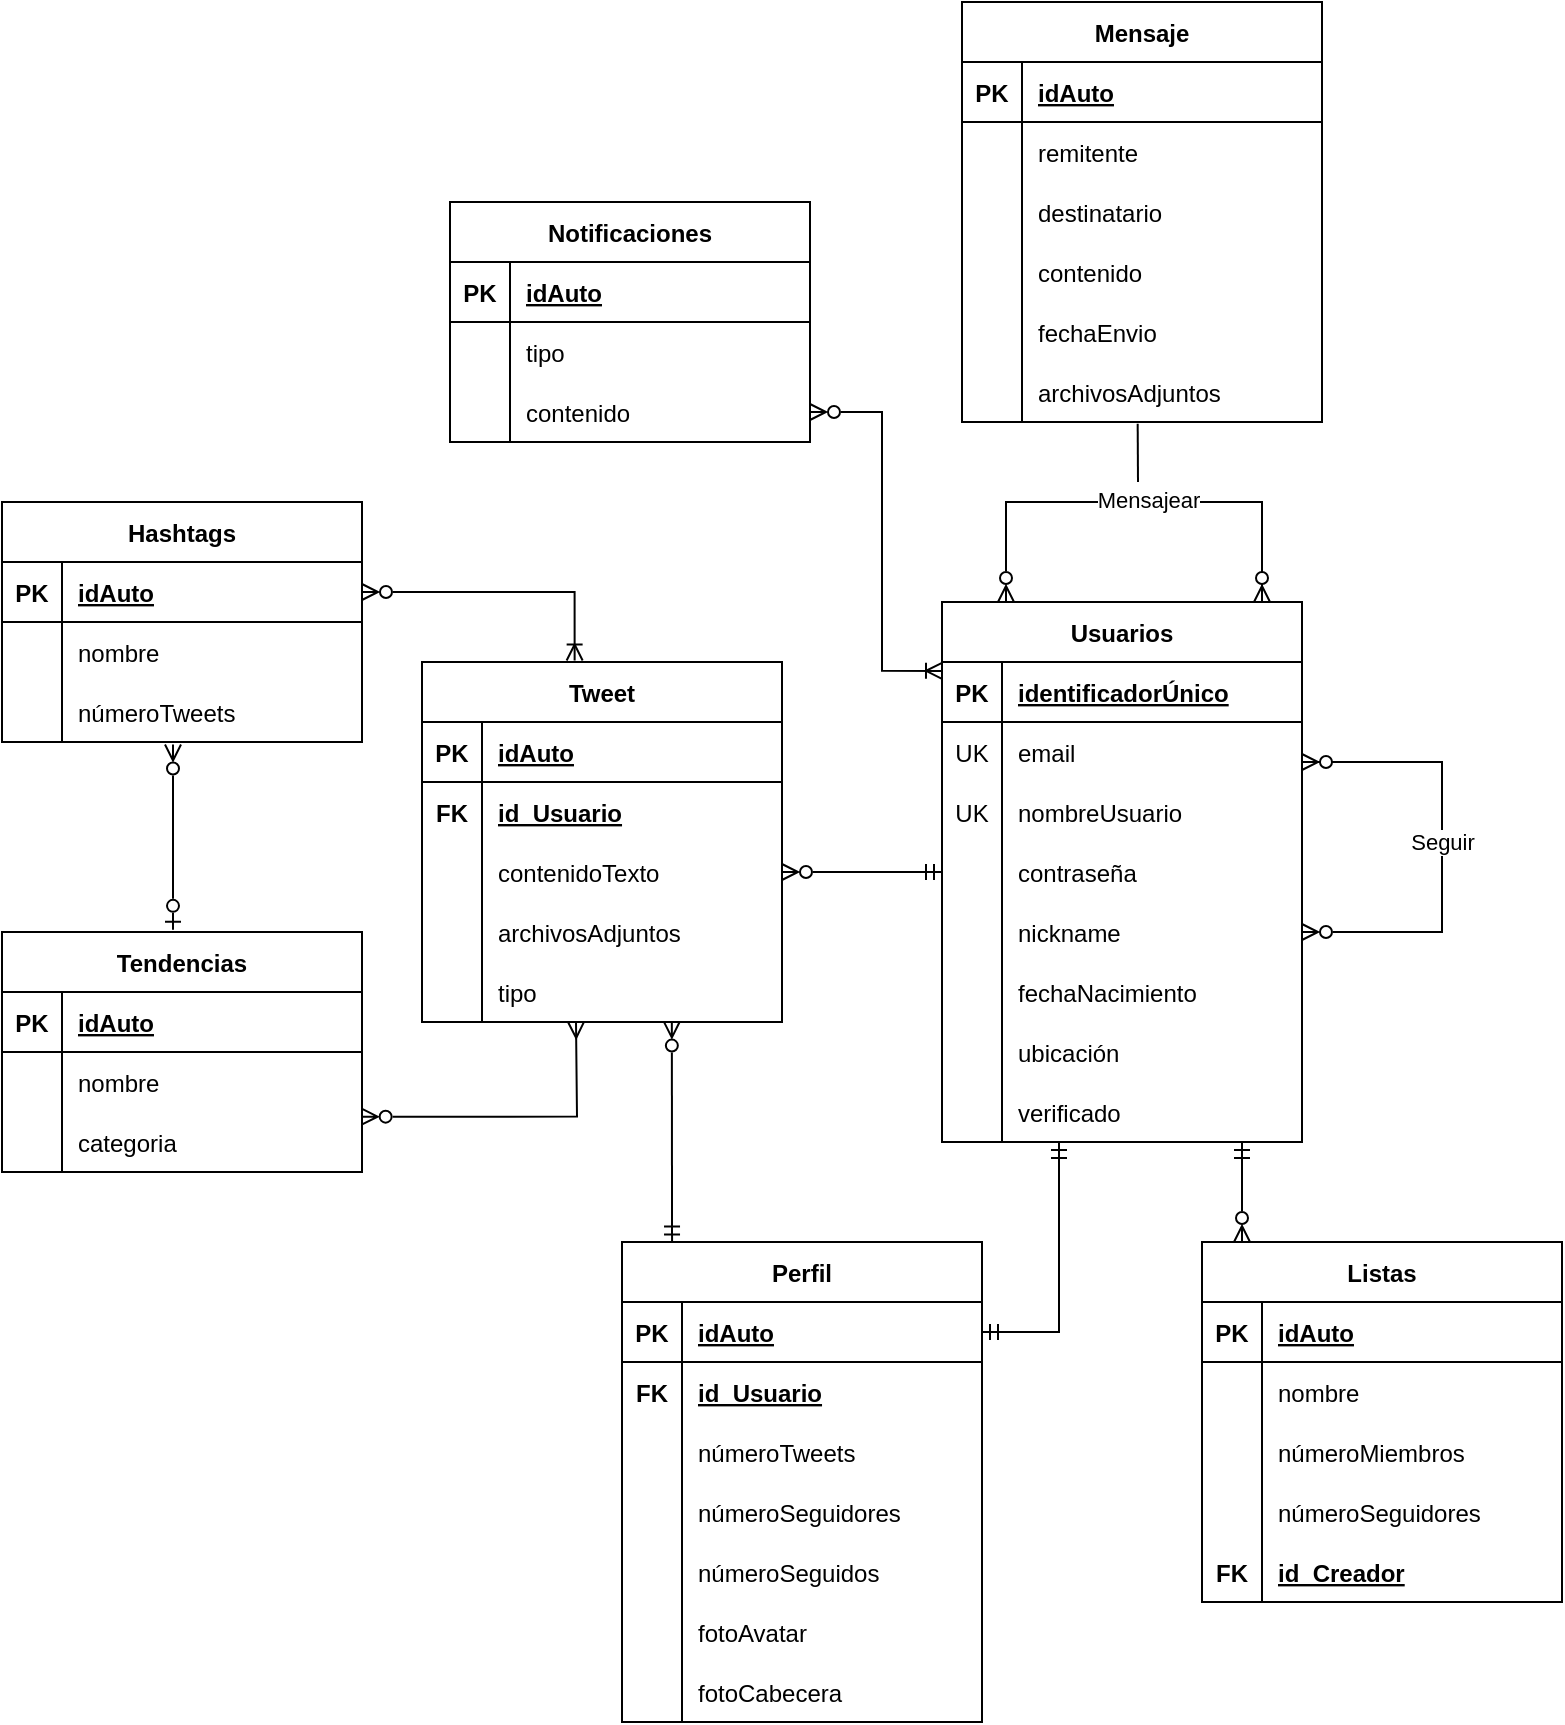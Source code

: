 <mxfile version="20.1.3" type="device"><diagram id="9iLLuc4fbtws_J59mCuT" name="Página-1"><mxGraphModel dx="1313" dy="743" grid="1" gridSize="10" guides="1" tooltips="1" connect="1" arrows="1" fold="1" page="1" pageScale="1" pageWidth="827" pageHeight="1169" math="0" shadow="0"><root><mxCell id="0"/><mxCell id="1" parent="0"/><mxCell id="O-5lZKxQox-tcV3m8Fb2-1" value="Usuarios" style="shape=table;startSize=30;container=1;collapsible=1;childLayout=tableLayout;fixedRows=1;rowLines=0;fontStyle=1;align=center;resizeLast=1;" vertex="1" parent="1"><mxGeometry x="480" y="360" width="180" height="270" as="geometry"/></mxCell><mxCell id="O-5lZKxQox-tcV3m8Fb2-2" value="" style="shape=tableRow;horizontal=0;startSize=0;swimlaneHead=0;swimlaneBody=0;fillColor=none;collapsible=0;dropTarget=0;points=[[0,0.5],[1,0.5]];portConstraint=eastwest;top=0;left=0;right=0;bottom=1;" vertex="1" parent="O-5lZKxQox-tcV3m8Fb2-1"><mxGeometry y="30" width="180" height="30" as="geometry"/></mxCell><mxCell id="O-5lZKxQox-tcV3m8Fb2-3" value="PK" style="shape=partialRectangle;connectable=0;fillColor=none;top=0;left=0;bottom=0;right=0;fontStyle=1;overflow=hidden;" vertex="1" parent="O-5lZKxQox-tcV3m8Fb2-2"><mxGeometry width="30" height="30" as="geometry"><mxRectangle width="30" height="30" as="alternateBounds"/></mxGeometry></mxCell><mxCell id="O-5lZKxQox-tcV3m8Fb2-4" value="identificadorÚnico" style="shape=partialRectangle;connectable=0;fillColor=none;top=0;left=0;bottom=0;right=0;align=left;spacingLeft=6;fontStyle=5;overflow=hidden;" vertex="1" parent="O-5lZKxQox-tcV3m8Fb2-2"><mxGeometry x="30" width="150" height="30" as="geometry"><mxRectangle width="150" height="30" as="alternateBounds"/></mxGeometry></mxCell><mxCell id="O-5lZKxQox-tcV3m8Fb2-5" value="" style="shape=tableRow;horizontal=0;startSize=0;swimlaneHead=0;swimlaneBody=0;fillColor=none;collapsible=0;dropTarget=0;points=[[0,0.5],[1,0.5]];portConstraint=eastwest;top=0;left=0;right=0;bottom=0;" vertex="1" parent="O-5lZKxQox-tcV3m8Fb2-1"><mxGeometry y="60" width="180" height="30" as="geometry"/></mxCell><mxCell id="O-5lZKxQox-tcV3m8Fb2-6" value="UK" style="shape=partialRectangle;connectable=0;fillColor=none;top=0;left=0;bottom=0;right=0;editable=1;overflow=hidden;" vertex="1" parent="O-5lZKxQox-tcV3m8Fb2-5"><mxGeometry width="30" height="30" as="geometry"><mxRectangle width="30" height="30" as="alternateBounds"/></mxGeometry></mxCell><mxCell id="O-5lZKxQox-tcV3m8Fb2-7" value="email" style="shape=partialRectangle;connectable=0;fillColor=none;top=0;left=0;bottom=0;right=0;align=left;spacingLeft=6;overflow=hidden;" vertex="1" parent="O-5lZKxQox-tcV3m8Fb2-5"><mxGeometry x="30" width="150" height="30" as="geometry"><mxRectangle width="150" height="30" as="alternateBounds"/></mxGeometry></mxCell><mxCell id="O-5lZKxQox-tcV3m8Fb2-8" value="" style="shape=tableRow;horizontal=0;startSize=0;swimlaneHead=0;swimlaneBody=0;fillColor=none;collapsible=0;dropTarget=0;points=[[0,0.5],[1,0.5]];portConstraint=eastwest;top=0;left=0;right=0;bottom=0;" vertex="1" parent="O-5lZKxQox-tcV3m8Fb2-1"><mxGeometry y="90" width="180" height="30" as="geometry"/></mxCell><mxCell id="O-5lZKxQox-tcV3m8Fb2-9" value="UK" style="shape=partialRectangle;connectable=0;fillColor=none;top=0;left=0;bottom=0;right=0;editable=1;overflow=hidden;" vertex="1" parent="O-5lZKxQox-tcV3m8Fb2-8"><mxGeometry width="30" height="30" as="geometry"><mxRectangle width="30" height="30" as="alternateBounds"/></mxGeometry></mxCell><mxCell id="O-5lZKxQox-tcV3m8Fb2-10" value="nombreUsuario" style="shape=partialRectangle;connectable=0;fillColor=none;top=0;left=0;bottom=0;right=0;align=left;spacingLeft=6;overflow=hidden;" vertex="1" parent="O-5lZKxQox-tcV3m8Fb2-8"><mxGeometry x="30" width="150" height="30" as="geometry"><mxRectangle width="150" height="30" as="alternateBounds"/></mxGeometry></mxCell><mxCell id="O-5lZKxQox-tcV3m8Fb2-11" value="" style="shape=tableRow;horizontal=0;startSize=0;swimlaneHead=0;swimlaneBody=0;fillColor=none;collapsible=0;dropTarget=0;points=[[0,0.5],[1,0.5]];portConstraint=eastwest;top=0;left=0;right=0;bottom=0;" vertex="1" parent="O-5lZKxQox-tcV3m8Fb2-1"><mxGeometry y="120" width="180" height="30" as="geometry"/></mxCell><mxCell id="O-5lZKxQox-tcV3m8Fb2-12" value="" style="shape=partialRectangle;connectable=0;fillColor=none;top=0;left=0;bottom=0;right=0;editable=1;overflow=hidden;" vertex="1" parent="O-5lZKxQox-tcV3m8Fb2-11"><mxGeometry width="30" height="30" as="geometry"><mxRectangle width="30" height="30" as="alternateBounds"/></mxGeometry></mxCell><mxCell id="O-5lZKxQox-tcV3m8Fb2-13" value="contraseña" style="shape=partialRectangle;connectable=0;fillColor=none;top=0;left=0;bottom=0;right=0;align=left;spacingLeft=6;overflow=hidden;" vertex="1" parent="O-5lZKxQox-tcV3m8Fb2-11"><mxGeometry x="30" width="150" height="30" as="geometry"><mxRectangle width="150" height="30" as="alternateBounds"/></mxGeometry></mxCell><mxCell id="O-5lZKxQox-tcV3m8Fb2-14" value="" style="shape=tableRow;horizontal=0;startSize=0;swimlaneHead=0;swimlaneBody=0;fillColor=none;collapsible=0;dropTarget=0;points=[[0,0.5],[1,0.5]];portConstraint=eastwest;top=0;left=0;right=0;bottom=0;" vertex="1" parent="O-5lZKxQox-tcV3m8Fb2-1"><mxGeometry y="150" width="180" height="30" as="geometry"/></mxCell><mxCell id="O-5lZKxQox-tcV3m8Fb2-15" value="" style="shape=partialRectangle;connectable=0;fillColor=none;top=0;left=0;bottom=0;right=0;editable=1;overflow=hidden;" vertex="1" parent="O-5lZKxQox-tcV3m8Fb2-14"><mxGeometry width="30" height="30" as="geometry"><mxRectangle width="30" height="30" as="alternateBounds"/></mxGeometry></mxCell><mxCell id="O-5lZKxQox-tcV3m8Fb2-16" value="nickname" style="shape=partialRectangle;connectable=0;fillColor=none;top=0;left=0;bottom=0;right=0;align=left;spacingLeft=6;overflow=hidden;" vertex="1" parent="O-5lZKxQox-tcV3m8Fb2-14"><mxGeometry x="30" width="150" height="30" as="geometry"><mxRectangle width="150" height="30" as="alternateBounds"/></mxGeometry></mxCell><mxCell id="O-5lZKxQox-tcV3m8Fb2-17" value="" style="shape=tableRow;horizontal=0;startSize=0;swimlaneHead=0;swimlaneBody=0;fillColor=none;collapsible=0;dropTarget=0;points=[[0,0.5],[1,0.5]];portConstraint=eastwest;top=0;left=0;right=0;bottom=0;" vertex="1" parent="O-5lZKxQox-tcV3m8Fb2-1"><mxGeometry y="180" width="180" height="30" as="geometry"/></mxCell><mxCell id="O-5lZKxQox-tcV3m8Fb2-18" value="" style="shape=partialRectangle;connectable=0;fillColor=none;top=0;left=0;bottom=0;right=0;editable=1;overflow=hidden;" vertex="1" parent="O-5lZKxQox-tcV3m8Fb2-17"><mxGeometry width="30" height="30" as="geometry"><mxRectangle width="30" height="30" as="alternateBounds"/></mxGeometry></mxCell><mxCell id="O-5lZKxQox-tcV3m8Fb2-19" value="fechaNacimiento" style="shape=partialRectangle;connectable=0;fillColor=none;top=0;left=0;bottom=0;right=0;align=left;spacingLeft=6;overflow=hidden;" vertex="1" parent="O-5lZKxQox-tcV3m8Fb2-17"><mxGeometry x="30" width="150" height="30" as="geometry"><mxRectangle width="150" height="30" as="alternateBounds"/></mxGeometry></mxCell><mxCell id="O-5lZKxQox-tcV3m8Fb2-20" value="" style="shape=tableRow;horizontal=0;startSize=0;swimlaneHead=0;swimlaneBody=0;fillColor=none;collapsible=0;dropTarget=0;points=[[0,0.5],[1,0.5]];portConstraint=eastwest;top=0;left=0;right=0;bottom=0;" vertex="1" parent="O-5lZKxQox-tcV3m8Fb2-1"><mxGeometry y="210" width="180" height="30" as="geometry"/></mxCell><mxCell id="O-5lZKxQox-tcV3m8Fb2-21" value="" style="shape=partialRectangle;connectable=0;fillColor=none;top=0;left=0;bottom=0;right=0;editable=1;overflow=hidden;" vertex="1" parent="O-5lZKxQox-tcV3m8Fb2-20"><mxGeometry width="30" height="30" as="geometry"><mxRectangle width="30" height="30" as="alternateBounds"/></mxGeometry></mxCell><mxCell id="O-5lZKxQox-tcV3m8Fb2-22" value="ubicación" style="shape=partialRectangle;connectable=0;fillColor=none;top=0;left=0;bottom=0;right=0;align=left;spacingLeft=6;overflow=hidden;" vertex="1" parent="O-5lZKxQox-tcV3m8Fb2-20"><mxGeometry x="30" width="150" height="30" as="geometry"><mxRectangle width="150" height="30" as="alternateBounds"/></mxGeometry></mxCell><mxCell id="O-5lZKxQox-tcV3m8Fb2-158" value="" style="shape=tableRow;horizontal=0;startSize=0;swimlaneHead=0;swimlaneBody=0;fillColor=none;collapsible=0;dropTarget=0;points=[[0,0.5],[1,0.5]];portConstraint=eastwest;top=0;left=0;right=0;bottom=0;" vertex="1" parent="O-5lZKxQox-tcV3m8Fb2-1"><mxGeometry y="240" width="180" height="30" as="geometry"/></mxCell><mxCell id="O-5lZKxQox-tcV3m8Fb2-159" value="" style="shape=partialRectangle;connectable=0;fillColor=none;top=0;left=0;bottom=0;right=0;editable=1;overflow=hidden;" vertex="1" parent="O-5lZKxQox-tcV3m8Fb2-158"><mxGeometry width="30" height="30" as="geometry"><mxRectangle width="30" height="30" as="alternateBounds"/></mxGeometry></mxCell><mxCell id="O-5lZKxQox-tcV3m8Fb2-160" value="verificado" style="shape=partialRectangle;connectable=0;fillColor=none;top=0;left=0;bottom=0;right=0;align=left;spacingLeft=6;overflow=hidden;" vertex="1" parent="O-5lZKxQox-tcV3m8Fb2-158"><mxGeometry x="30" width="150" height="30" as="geometry"><mxRectangle width="150" height="30" as="alternateBounds"/></mxGeometry></mxCell><mxCell id="O-5lZKxQox-tcV3m8Fb2-26" value="" style="fontSize=12;html=1;endArrow=ERzeroToMany;endFill=1;rounded=0;exitX=1;exitY=0.5;exitDx=0;exitDy=0;edgeStyle=orthogonalEdgeStyle;startArrow=ERzeroToMany;startFill=0;" edge="1" parent="O-5lZKxQox-tcV3m8Fb2-1" source="O-5lZKxQox-tcV3m8Fb2-14" target="O-5lZKxQox-tcV3m8Fb2-5"><mxGeometry width="100" height="100" relative="1" as="geometry"><mxPoint x="200" y="120" as="sourcePoint"/><mxPoint x="150" y="241" as="targetPoint"/><Array as="points"><mxPoint x="250" y="165"/><mxPoint x="250" y="80"/></Array></mxGeometry></mxCell><mxCell id="O-5lZKxQox-tcV3m8Fb2-30" value="Seguir" style="edgeLabel;html=1;align=center;verticalAlign=middle;resizable=0;points=[];" vertex="1" connectable="0" parent="O-5lZKxQox-tcV3m8Fb2-26"><mxGeometry x="-0.132" y="1" relative="1" as="geometry"><mxPoint x="1" y="-18" as="offset"/></mxGeometry></mxCell><mxCell id="O-5lZKxQox-tcV3m8Fb2-31" value="Tweet" style="shape=table;startSize=30;container=1;collapsible=1;childLayout=tableLayout;fixedRows=1;rowLines=0;fontStyle=1;align=center;resizeLast=1;" vertex="1" parent="1"><mxGeometry x="220" y="390" width="180" height="180" as="geometry"/></mxCell><mxCell id="O-5lZKxQox-tcV3m8Fb2-32" value="" style="shape=tableRow;horizontal=0;startSize=0;swimlaneHead=0;swimlaneBody=0;fillColor=none;collapsible=0;dropTarget=0;points=[[0,0.5],[1,0.5]];portConstraint=eastwest;top=0;left=0;right=0;bottom=1;" vertex="1" parent="O-5lZKxQox-tcV3m8Fb2-31"><mxGeometry y="30" width="180" height="30" as="geometry"/></mxCell><mxCell id="O-5lZKxQox-tcV3m8Fb2-33" value="PK" style="shape=partialRectangle;connectable=0;fillColor=none;top=0;left=0;bottom=0;right=0;fontStyle=1;overflow=hidden;" vertex="1" parent="O-5lZKxQox-tcV3m8Fb2-32"><mxGeometry width="30" height="30" as="geometry"><mxRectangle width="30" height="30" as="alternateBounds"/></mxGeometry></mxCell><mxCell id="O-5lZKxQox-tcV3m8Fb2-34" value="idAuto" style="shape=partialRectangle;connectable=0;fillColor=none;top=0;left=0;bottom=0;right=0;align=left;spacingLeft=6;fontStyle=5;overflow=hidden;" vertex="1" parent="O-5lZKxQox-tcV3m8Fb2-32"><mxGeometry x="30" width="150" height="30" as="geometry"><mxRectangle width="150" height="30" as="alternateBounds"/></mxGeometry></mxCell><mxCell id="O-5lZKxQox-tcV3m8Fb2-35" value="" style="shape=tableRow;horizontal=0;startSize=0;swimlaneHead=0;swimlaneBody=0;fillColor=none;collapsible=0;dropTarget=0;points=[[0,0.5],[1,0.5]];portConstraint=eastwest;top=0;left=0;right=0;bottom=0;" vertex="1" parent="O-5lZKxQox-tcV3m8Fb2-31"><mxGeometry y="60" width="180" height="30" as="geometry"/></mxCell><mxCell id="O-5lZKxQox-tcV3m8Fb2-36" value="FK" style="shape=partialRectangle;connectable=0;fillColor=none;top=0;left=0;bottom=0;right=0;editable=1;overflow=hidden;fontStyle=1" vertex="1" parent="O-5lZKxQox-tcV3m8Fb2-35"><mxGeometry width="30" height="30" as="geometry"><mxRectangle width="30" height="30" as="alternateBounds"/></mxGeometry></mxCell><mxCell id="O-5lZKxQox-tcV3m8Fb2-37" value="id_Usuario" style="shape=partialRectangle;connectable=0;fillColor=none;top=0;left=0;bottom=0;right=0;align=left;spacingLeft=6;overflow=hidden;fontStyle=5" vertex="1" parent="O-5lZKxQox-tcV3m8Fb2-35"><mxGeometry x="30" width="150" height="30" as="geometry"><mxRectangle width="150" height="30" as="alternateBounds"/></mxGeometry></mxCell><mxCell id="O-5lZKxQox-tcV3m8Fb2-38" value="" style="shape=tableRow;horizontal=0;startSize=0;swimlaneHead=0;swimlaneBody=0;fillColor=none;collapsible=0;dropTarget=0;points=[[0,0.5],[1,0.5]];portConstraint=eastwest;top=0;left=0;right=0;bottom=0;" vertex="1" parent="O-5lZKxQox-tcV3m8Fb2-31"><mxGeometry y="90" width="180" height="30" as="geometry"/></mxCell><mxCell id="O-5lZKxQox-tcV3m8Fb2-39" value="" style="shape=partialRectangle;connectable=0;fillColor=none;top=0;left=0;bottom=0;right=0;editable=1;overflow=hidden;" vertex="1" parent="O-5lZKxQox-tcV3m8Fb2-38"><mxGeometry width="30" height="30" as="geometry"><mxRectangle width="30" height="30" as="alternateBounds"/></mxGeometry></mxCell><mxCell id="O-5lZKxQox-tcV3m8Fb2-40" value="contenidoTexto" style="shape=partialRectangle;connectable=0;fillColor=none;top=0;left=0;bottom=0;right=0;align=left;spacingLeft=6;overflow=hidden;" vertex="1" parent="O-5lZKxQox-tcV3m8Fb2-38"><mxGeometry x="30" width="150" height="30" as="geometry"><mxRectangle width="150" height="30" as="alternateBounds"/></mxGeometry></mxCell><mxCell id="O-5lZKxQox-tcV3m8Fb2-41" value="" style="shape=tableRow;horizontal=0;startSize=0;swimlaneHead=0;swimlaneBody=0;fillColor=none;collapsible=0;dropTarget=0;points=[[0,0.5],[1,0.5]];portConstraint=eastwest;top=0;left=0;right=0;bottom=0;" vertex="1" parent="O-5lZKxQox-tcV3m8Fb2-31"><mxGeometry y="120" width="180" height="30" as="geometry"/></mxCell><mxCell id="O-5lZKxQox-tcV3m8Fb2-42" value="" style="shape=partialRectangle;connectable=0;fillColor=none;top=0;left=0;bottom=0;right=0;editable=1;overflow=hidden;" vertex="1" parent="O-5lZKxQox-tcV3m8Fb2-41"><mxGeometry width="30" height="30" as="geometry"><mxRectangle width="30" height="30" as="alternateBounds"/></mxGeometry></mxCell><mxCell id="O-5lZKxQox-tcV3m8Fb2-43" value="archivosAdjuntos" style="shape=partialRectangle;connectable=0;fillColor=none;top=0;left=0;bottom=0;right=0;align=left;spacingLeft=6;overflow=hidden;" vertex="1" parent="O-5lZKxQox-tcV3m8Fb2-41"><mxGeometry x="30" width="150" height="30" as="geometry"><mxRectangle width="150" height="30" as="alternateBounds"/></mxGeometry></mxCell><mxCell id="O-5lZKxQox-tcV3m8Fb2-100" value="" style="shape=tableRow;horizontal=0;startSize=0;swimlaneHead=0;swimlaneBody=0;fillColor=none;collapsible=0;dropTarget=0;points=[[0,0.5],[1,0.5]];portConstraint=eastwest;top=0;left=0;right=0;bottom=0;" vertex="1" parent="O-5lZKxQox-tcV3m8Fb2-31"><mxGeometry y="150" width="180" height="30" as="geometry"/></mxCell><mxCell id="O-5lZKxQox-tcV3m8Fb2-101" value="" style="shape=partialRectangle;connectable=0;fillColor=none;top=0;left=0;bottom=0;right=0;editable=1;overflow=hidden;" vertex="1" parent="O-5lZKxQox-tcV3m8Fb2-100"><mxGeometry width="30" height="30" as="geometry"><mxRectangle width="30" height="30" as="alternateBounds"/></mxGeometry></mxCell><mxCell id="O-5lZKxQox-tcV3m8Fb2-102" value="tipo" style="shape=partialRectangle;connectable=0;fillColor=none;top=0;left=0;bottom=0;right=0;align=left;spacingLeft=6;overflow=hidden;" vertex="1" parent="O-5lZKxQox-tcV3m8Fb2-100"><mxGeometry x="30" width="150" height="30" as="geometry"><mxRectangle width="150" height="30" as="alternateBounds"/></mxGeometry></mxCell><mxCell id="O-5lZKxQox-tcV3m8Fb2-44" value="" style="fontSize=12;html=1;endArrow=ERzeroToMany;startArrow=ERmandOne;rounded=0;entryX=1;entryY=0.5;entryDx=0;entryDy=0;endFill=0;" edge="1" parent="1" target="O-5lZKxQox-tcV3m8Fb2-38"><mxGeometry width="100" height="100" relative="1" as="geometry"><mxPoint x="480" y="495" as="sourcePoint"/><mxPoint x="690" y="470" as="targetPoint"/></mxGeometry></mxCell><mxCell id="O-5lZKxQox-tcV3m8Fb2-45" value="Hashtags" style="shape=table;startSize=30;container=1;collapsible=1;childLayout=tableLayout;fixedRows=1;rowLines=0;fontStyle=1;align=center;resizeLast=1;" vertex="1" parent="1"><mxGeometry x="10" y="310" width="180" height="120" as="geometry"/></mxCell><mxCell id="O-5lZKxQox-tcV3m8Fb2-46" value="" style="shape=tableRow;horizontal=0;startSize=0;swimlaneHead=0;swimlaneBody=0;fillColor=none;collapsible=0;dropTarget=0;points=[[0,0.5],[1,0.5]];portConstraint=eastwest;top=0;left=0;right=0;bottom=1;" vertex="1" parent="O-5lZKxQox-tcV3m8Fb2-45"><mxGeometry y="30" width="180" height="30" as="geometry"/></mxCell><mxCell id="O-5lZKxQox-tcV3m8Fb2-47" value="PK" style="shape=partialRectangle;connectable=0;fillColor=none;top=0;left=0;bottom=0;right=0;fontStyle=1;overflow=hidden;" vertex="1" parent="O-5lZKxQox-tcV3m8Fb2-46"><mxGeometry width="30" height="30" as="geometry"><mxRectangle width="30" height="30" as="alternateBounds"/></mxGeometry></mxCell><mxCell id="O-5lZKxQox-tcV3m8Fb2-48" value="idAuto" style="shape=partialRectangle;connectable=0;fillColor=none;top=0;left=0;bottom=0;right=0;align=left;spacingLeft=6;fontStyle=5;overflow=hidden;" vertex="1" parent="O-5lZKxQox-tcV3m8Fb2-46"><mxGeometry x="30" width="150" height="30" as="geometry"><mxRectangle width="150" height="30" as="alternateBounds"/></mxGeometry></mxCell><mxCell id="O-5lZKxQox-tcV3m8Fb2-49" value="" style="shape=tableRow;horizontal=0;startSize=0;swimlaneHead=0;swimlaneBody=0;fillColor=none;collapsible=0;dropTarget=0;points=[[0,0.5],[1,0.5]];portConstraint=eastwest;top=0;left=0;right=0;bottom=0;" vertex="1" parent="O-5lZKxQox-tcV3m8Fb2-45"><mxGeometry y="60" width="180" height="30" as="geometry"/></mxCell><mxCell id="O-5lZKxQox-tcV3m8Fb2-50" value="" style="shape=partialRectangle;connectable=0;fillColor=none;top=0;left=0;bottom=0;right=0;editable=1;overflow=hidden;" vertex="1" parent="O-5lZKxQox-tcV3m8Fb2-49"><mxGeometry width="30" height="30" as="geometry"><mxRectangle width="30" height="30" as="alternateBounds"/></mxGeometry></mxCell><mxCell id="O-5lZKxQox-tcV3m8Fb2-51" value="nombre" style="shape=partialRectangle;connectable=0;fillColor=none;top=0;left=0;bottom=0;right=0;align=left;spacingLeft=6;overflow=hidden;" vertex="1" parent="O-5lZKxQox-tcV3m8Fb2-49"><mxGeometry x="30" width="150" height="30" as="geometry"><mxRectangle width="150" height="30" as="alternateBounds"/></mxGeometry></mxCell><mxCell id="O-5lZKxQox-tcV3m8Fb2-55" value="" style="shape=tableRow;horizontal=0;startSize=0;swimlaneHead=0;swimlaneBody=0;fillColor=none;collapsible=0;dropTarget=0;points=[[0,0.5],[1,0.5]];portConstraint=eastwest;top=0;left=0;right=0;bottom=0;" vertex="1" parent="O-5lZKxQox-tcV3m8Fb2-45"><mxGeometry y="90" width="180" height="30" as="geometry"/></mxCell><mxCell id="O-5lZKxQox-tcV3m8Fb2-56" value="" style="shape=partialRectangle;connectable=0;fillColor=none;top=0;left=0;bottom=0;right=0;editable=1;overflow=hidden;" vertex="1" parent="O-5lZKxQox-tcV3m8Fb2-55"><mxGeometry width="30" height="30" as="geometry"><mxRectangle width="30" height="30" as="alternateBounds"/></mxGeometry></mxCell><mxCell id="O-5lZKxQox-tcV3m8Fb2-57" value="númeroTweets" style="shape=partialRectangle;connectable=0;fillColor=none;top=0;left=0;bottom=0;right=0;align=left;spacingLeft=6;overflow=hidden;" vertex="1" parent="O-5lZKxQox-tcV3m8Fb2-55"><mxGeometry x="30" width="150" height="30" as="geometry"><mxRectangle width="150" height="30" as="alternateBounds"/></mxGeometry></mxCell><mxCell id="O-5lZKxQox-tcV3m8Fb2-58" value="Tendencias" style="shape=table;startSize=30;container=1;collapsible=1;childLayout=tableLayout;fixedRows=1;rowLines=0;fontStyle=1;align=center;resizeLast=1;" vertex="1" parent="1"><mxGeometry x="10" y="525" width="180" height="120" as="geometry"/></mxCell><mxCell id="O-5lZKxQox-tcV3m8Fb2-59" value="" style="shape=tableRow;horizontal=0;startSize=0;swimlaneHead=0;swimlaneBody=0;fillColor=none;collapsible=0;dropTarget=0;points=[[0,0.5],[1,0.5]];portConstraint=eastwest;top=0;left=0;right=0;bottom=1;" vertex="1" parent="O-5lZKxQox-tcV3m8Fb2-58"><mxGeometry y="30" width="180" height="30" as="geometry"/></mxCell><mxCell id="O-5lZKxQox-tcV3m8Fb2-60" value="PK" style="shape=partialRectangle;connectable=0;fillColor=none;top=0;left=0;bottom=0;right=0;fontStyle=1;overflow=hidden;" vertex="1" parent="O-5lZKxQox-tcV3m8Fb2-59"><mxGeometry width="30" height="30" as="geometry"><mxRectangle width="30" height="30" as="alternateBounds"/></mxGeometry></mxCell><mxCell id="O-5lZKxQox-tcV3m8Fb2-61" value="idAuto" style="shape=partialRectangle;connectable=0;fillColor=none;top=0;left=0;bottom=0;right=0;align=left;spacingLeft=6;fontStyle=5;overflow=hidden;" vertex="1" parent="O-5lZKxQox-tcV3m8Fb2-59"><mxGeometry x="30" width="150" height="30" as="geometry"><mxRectangle width="150" height="30" as="alternateBounds"/></mxGeometry></mxCell><mxCell id="O-5lZKxQox-tcV3m8Fb2-62" value="" style="shape=tableRow;horizontal=0;startSize=0;swimlaneHead=0;swimlaneBody=0;fillColor=none;collapsible=0;dropTarget=0;points=[[0,0.5],[1,0.5]];portConstraint=eastwest;top=0;left=0;right=0;bottom=0;" vertex="1" parent="O-5lZKxQox-tcV3m8Fb2-58"><mxGeometry y="60" width="180" height="30" as="geometry"/></mxCell><mxCell id="O-5lZKxQox-tcV3m8Fb2-63" value="" style="shape=partialRectangle;connectable=0;fillColor=none;top=0;left=0;bottom=0;right=0;editable=1;overflow=hidden;" vertex="1" parent="O-5lZKxQox-tcV3m8Fb2-62"><mxGeometry width="30" height="30" as="geometry"><mxRectangle width="30" height="30" as="alternateBounds"/></mxGeometry></mxCell><mxCell id="O-5lZKxQox-tcV3m8Fb2-64" value="nombre" style="shape=partialRectangle;connectable=0;fillColor=none;top=0;left=0;bottom=0;right=0;align=left;spacingLeft=6;overflow=hidden;" vertex="1" parent="O-5lZKxQox-tcV3m8Fb2-62"><mxGeometry x="30" width="150" height="30" as="geometry"><mxRectangle width="150" height="30" as="alternateBounds"/></mxGeometry></mxCell><mxCell id="O-5lZKxQox-tcV3m8Fb2-65" value="" style="shape=tableRow;horizontal=0;startSize=0;swimlaneHead=0;swimlaneBody=0;fillColor=none;collapsible=0;dropTarget=0;points=[[0,0.5],[1,0.5]];portConstraint=eastwest;top=0;left=0;right=0;bottom=0;" vertex="1" parent="O-5lZKxQox-tcV3m8Fb2-58"><mxGeometry y="90" width="180" height="30" as="geometry"/></mxCell><mxCell id="O-5lZKxQox-tcV3m8Fb2-66" value="" style="shape=partialRectangle;connectable=0;fillColor=none;top=0;left=0;bottom=0;right=0;editable=1;overflow=hidden;" vertex="1" parent="O-5lZKxQox-tcV3m8Fb2-65"><mxGeometry width="30" height="30" as="geometry"><mxRectangle width="30" height="30" as="alternateBounds"/></mxGeometry></mxCell><mxCell id="O-5lZKxQox-tcV3m8Fb2-67" value="categoria" style="shape=partialRectangle;connectable=0;fillColor=none;top=0;left=0;bottom=0;right=0;align=left;spacingLeft=6;overflow=hidden;" vertex="1" parent="O-5lZKxQox-tcV3m8Fb2-65"><mxGeometry x="30" width="150" height="30" as="geometry"><mxRectangle width="150" height="30" as="alternateBounds"/></mxGeometry></mxCell><mxCell id="O-5lZKxQox-tcV3m8Fb2-71" value="" style="edgeStyle=orthogonalEdgeStyle;fontSize=12;html=1;endArrow=ERmany;startArrow=ERzeroToMany;rounded=0;exitX=0.999;exitY=0.078;exitDx=0;exitDy=0;exitPerimeter=0;endFill=0;startFill=0;" edge="1" parent="1" source="O-5lZKxQox-tcV3m8Fb2-65"><mxGeometry width="100" height="100" relative="1" as="geometry"><mxPoint x="230" y="490" as="sourcePoint"/><mxPoint x="297" y="570" as="targetPoint"/></mxGeometry></mxCell><mxCell id="O-5lZKxQox-tcV3m8Fb2-72" value="" style="edgeStyle=orthogonalEdgeStyle;fontSize=12;html=1;endArrow=ERzeroToMany;startArrow=ERoneToMany;rounded=0;exitX=0.424;exitY=-0.004;exitDx=0;exitDy=0;exitPerimeter=0;endFill=0;startFill=0;" edge="1" parent="1" source="O-5lZKxQox-tcV3m8Fb2-31" target="O-5lZKxQox-tcV3m8Fb2-46"><mxGeometry width="100" height="100" relative="1" as="geometry"><mxPoint x="199.82" y="627.34" as="sourcePoint"/><mxPoint x="357.22" y="569.82" as="targetPoint"/></mxGeometry></mxCell><mxCell id="O-5lZKxQox-tcV3m8Fb2-73" value="" style="fontSize=12;html=1;endArrow=ERzeroToMany;startArrow=ERzeroToOne;rounded=0;exitX=0.475;exitY=-0.009;exitDx=0;exitDy=0;entryX=0.475;entryY=1.041;entryDx=0;entryDy=0;entryPerimeter=0;exitPerimeter=0;endFill=0;startFill=0;" edge="1" parent="1" source="O-5lZKxQox-tcV3m8Fb2-58" target="O-5lZKxQox-tcV3m8Fb2-55"><mxGeometry width="100" height="100" relative="1" as="geometry"><mxPoint x="209.82" y="637.34" as="sourcePoint"/><mxPoint x="367.22" y="579.82" as="targetPoint"/></mxGeometry></mxCell><mxCell id="O-5lZKxQox-tcV3m8Fb2-75" value="" style="fontSize=12;html=1;endArrow=ERzeroToMany;endFill=1;rounded=0;edgeStyle=orthogonalEdgeStyle;startArrow=ERzeroToMany;startFill=0;" edge="1" parent="1"><mxGeometry width="100" height="100" relative="1" as="geometry"><mxPoint x="512" y="360" as="sourcePoint"/><mxPoint x="640" y="360" as="targetPoint"/><Array as="points"><mxPoint x="512" y="340"/><mxPoint x="512" y="310"/><mxPoint x="640" y="310"/></Array></mxGeometry></mxCell><mxCell id="O-5lZKxQox-tcV3m8Fb2-76" value="Mensajear" style="edgeLabel;html=1;align=center;verticalAlign=middle;resizable=0;points=[];" vertex="1" connectable="0" parent="O-5lZKxQox-tcV3m8Fb2-75"><mxGeometry x="-0.132" y="1" relative="1" as="geometry"><mxPoint x="22" as="offset"/></mxGeometry></mxCell><mxCell id="O-5lZKxQox-tcV3m8Fb2-77" value="Mensaje" style="shape=table;startSize=30;container=1;collapsible=1;childLayout=tableLayout;fixedRows=1;rowLines=0;fontStyle=1;align=center;resizeLast=1;" vertex="1" parent="1"><mxGeometry x="490" y="60" width="180" height="210" as="geometry"/></mxCell><mxCell id="O-5lZKxQox-tcV3m8Fb2-78" value="" style="shape=tableRow;horizontal=0;startSize=0;swimlaneHead=0;swimlaneBody=0;fillColor=none;collapsible=0;dropTarget=0;points=[[0,0.5],[1,0.5]];portConstraint=eastwest;top=0;left=0;right=0;bottom=1;" vertex="1" parent="O-5lZKxQox-tcV3m8Fb2-77"><mxGeometry y="30" width="180" height="30" as="geometry"/></mxCell><mxCell id="O-5lZKxQox-tcV3m8Fb2-79" value="PK" style="shape=partialRectangle;connectable=0;fillColor=none;top=0;left=0;bottom=0;right=0;fontStyle=1;overflow=hidden;" vertex="1" parent="O-5lZKxQox-tcV3m8Fb2-78"><mxGeometry width="30" height="30" as="geometry"><mxRectangle width="30" height="30" as="alternateBounds"/></mxGeometry></mxCell><mxCell id="O-5lZKxQox-tcV3m8Fb2-80" value="idAuto" style="shape=partialRectangle;connectable=0;fillColor=none;top=0;left=0;bottom=0;right=0;align=left;spacingLeft=6;fontStyle=5;overflow=hidden;" vertex="1" parent="O-5lZKxQox-tcV3m8Fb2-78"><mxGeometry x="30" width="150" height="30" as="geometry"><mxRectangle width="150" height="30" as="alternateBounds"/></mxGeometry></mxCell><mxCell id="O-5lZKxQox-tcV3m8Fb2-81" value="" style="shape=tableRow;horizontal=0;startSize=0;swimlaneHead=0;swimlaneBody=0;fillColor=none;collapsible=0;dropTarget=0;points=[[0,0.5],[1,0.5]];portConstraint=eastwest;top=0;left=0;right=0;bottom=0;" vertex="1" parent="O-5lZKxQox-tcV3m8Fb2-77"><mxGeometry y="60" width="180" height="30" as="geometry"/></mxCell><mxCell id="O-5lZKxQox-tcV3m8Fb2-82" value="" style="shape=partialRectangle;connectable=0;fillColor=none;top=0;left=0;bottom=0;right=0;editable=1;overflow=hidden;" vertex="1" parent="O-5lZKxQox-tcV3m8Fb2-81"><mxGeometry width="30" height="30" as="geometry"><mxRectangle width="30" height="30" as="alternateBounds"/></mxGeometry></mxCell><mxCell id="O-5lZKxQox-tcV3m8Fb2-83" value="remitente" style="shape=partialRectangle;connectable=0;fillColor=none;top=0;left=0;bottom=0;right=0;align=left;spacingLeft=6;overflow=hidden;" vertex="1" parent="O-5lZKxQox-tcV3m8Fb2-81"><mxGeometry x="30" width="150" height="30" as="geometry"><mxRectangle width="150" height="30" as="alternateBounds"/></mxGeometry></mxCell><mxCell id="O-5lZKxQox-tcV3m8Fb2-84" value="" style="shape=tableRow;horizontal=0;startSize=0;swimlaneHead=0;swimlaneBody=0;fillColor=none;collapsible=0;dropTarget=0;points=[[0,0.5],[1,0.5]];portConstraint=eastwest;top=0;left=0;right=0;bottom=0;" vertex="1" parent="O-5lZKxQox-tcV3m8Fb2-77"><mxGeometry y="90" width="180" height="30" as="geometry"/></mxCell><mxCell id="O-5lZKxQox-tcV3m8Fb2-85" value="" style="shape=partialRectangle;connectable=0;fillColor=none;top=0;left=0;bottom=0;right=0;editable=1;overflow=hidden;" vertex="1" parent="O-5lZKxQox-tcV3m8Fb2-84"><mxGeometry width="30" height="30" as="geometry"><mxRectangle width="30" height="30" as="alternateBounds"/></mxGeometry></mxCell><mxCell id="O-5lZKxQox-tcV3m8Fb2-86" value="destinatario" style="shape=partialRectangle;connectable=0;fillColor=none;top=0;left=0;bottom=0;right=0;align=left;spacingLeft=6;overflow=hidden;" vertex="1" parent="O-5lZKxQox-tcV3m8Fb2-84"><mxGeometry x="30" width="150" height="30" as="geometry"><mxRectangle width="150" height="30" as="alternateBounds"/></mxGeometry></mxCell><mxCell id="O-5lZKxQox-tcV3m8Fb2-87" value="" style="shape=tableRow;horizontal=0;startSize=0;swimlaneHead=0;swimlaneBody=0;fillColor=none;collapsible=0;dropTarget=0;points=[[0,0.5],[1,0.5]];portConstraint=eastwest;top=0;left=0;right=0;bottom=0;" vertex="1" parent="O-5lZKxQox-tcV3m8Fb2-77"><mxGeometry y="120" width="180" height="30" as="geometry"/></mxCell><mxCell id="O-5lZKxQox-tcV3m8Fb2-88" value="" style="shape=partialRectangle;connectable=0;fillColor=none;top=0;left=0;bottom=0;right=0;editable=1;overflow=hidden;" vertex="1" parent="O-5lZKxQox-tcV3m8Fb2-87"><mxGeometry width="30" height="30" as="geometry"><mxRectangle width="30" height="30" as="alternateBounds"/></mxGeometry></mxCell><mxCell id="O-5lZKxQox-tcV3m8Fb2-89" value="contenido" style="shape=partialRectangle;connectable=0;fillColor=none;top=0;left=0;bottom=0;right=0;align=left;spacingLeft=6;overflow=hidden;" vertex="1" parent="O-5lZKxQox-tcV3m8Fb2-87"><mxGeometry x="30" width="150" height="30" as="geometry"><mxRectangle width="150" height="30" as="alternateBounds"/></mxGeometry></mxCell><mxCell id="O-5lZKxQox-tcV3m8Fb2-90" value="" style="shape=tableRow;horizontal=0;startSize=0;swimlaneHead=0;swimlaneBody=0;fillColor=none;collapsible=0;dropTarget=0;points=[[0,0.5],[1,0.5]];portConstraint=eastwest;top=0;left=0;right=0;bottom=0;" vertex="1" parent="O-5lZKxQox-tcV3m8Fb2-77"><mxGeometry y="150" width="180" height="30" as="geometry"/></mxCell><mxCell id="O-5lZKxQox-tcV3m8Fb2-91" value="" style="shape=partialRectangle;connectable=0;fillColor=none;top=0;left=0;bottom=0;right=0;editable=1;overflow=hidden;" vertex="1" parent="O-5lZKxQox-tcV3m8Fb2-90"><mxGeometry width="30" height="30" as="geometry"><mxRectangle width="30" height="30" as="alternateBounds"/></mxGeometry></mxCell><mxCell id="O-5lZKxQox-tcV3m8Fb2-92" value="fechaEnvio" style="shape=partialRectangle;connectable=0;fillColor=none;top=0;left=0;bottom=0;right=0;align=left;spacingLeft=6;overflow=hidden;" vertex="1" parent="O-5lZKxQox-tcV3m8Fb2-90"><mxGeometry x="30" width="150" height="30" as="geometry"><mxRectangle width="150" height="30" as="alternateBounds"/></mxGeometry></mxCell><mxCell id="O-5lZKxQox-tcV3m8Fb2-96" value="" style="shape=tableRow;horizontal=0;startSize=0;swimlaneHead=0;swimlaneBody=0;fillColor=none;collapsible=0;dropTarget=0;points=[[0,0.5],[1,0.5]];portConstraint=eastwest;top=0;left=0;right=0;bottom=0;" vertex="1" parent="O-5lZKxQox-tcV3m8Fb2-77"><mxGeometry y="180" width="180" height="30" as="geometry"/></mxCell><mxCell id="O-5lZKxQox-tcV3m8Fb2-97" value="" style="shape=partialRectangle;connectable=0;fillColor=none;top=0;left=0;bottom=0;right=0;editable=1;overflow=hidden;" vertex="1" parent="O-5lZKxQox-tcV3m8Fb2-96"><mxGeometry width="30" height="30" as="geometry"><mxRectangle width="30" height="30" as="alternateBounds"/></mxGeometry></mxCell><mxCell id="O-5lZKxQox-tcV3m8Fb2-98" value="archivosAdjuntos" style="shape=partialRectangle;connectable=0;fillColor=none;top=0;left=0;bottom=0;right=0;align=left;spacingLeft=6;overflow=hidden;" vertex="1" parent="O-5lZKxQox-tcV3m8Fb2-96"><mxGeometry x="30" width="150" height="30" as="geometry"><mxRectangle width="150" height="30" as="alternateBounds"/></mxGeometry></mxCell><mxCell id="O-5lZKxQox-tcV3m8Fb2-99" value="" style="endArrow=none;html=1;rounded=0;entryX=0.488;entryY=1.031;entryDx=0;entryDy=0;entryPerimeter=0;" edge="1" parent="1" target="O-5lZKxQox-tcV3m8Fb2-96"><mxGeometry relative="1" as="geometry"><mxPoint x="578" y="300" as="sourcePoint"/><mxPoint x="570" y="220" as="targetPoint"/></mxGeometry></mxCell><mxCell id="O-5lZKxQox-tcV3m8Fb2-103" value="Perfil" style="shape=table;startSize=30;container=1;collapsible=1;childLayout=tableLayout;fixedRows=1;rowLines=0;fontStyle=1;align=center;resizeLast=1;" vertex="1" parent="1"><mxGeometry x="320" y="680" width="180" height="240" as="geometry"/></mxCell><mxCell id="O-5lZKxQox-tcV3m8Fb2-104" value="" style="shape=tableRow;horizontal=0;startSize=0;swimlaneHead=0;swimlaneBody=0;fillColor=none;collapsible=0;dropTarget=0;points=[[0,0.5],[1,0.5]];portConstraint=eastwest;top=0;left=0;right=0;bottom=1;" vertex="1" parent="O-5lZKxQox-tcV3m8Fb2-103"><mxGeometry y="30" width="180" height="30" as="geometry"/></mxCell><mxCell id="O-5lZKxQox-tcV3m8Fb2-105" value="PK" style="shape=partialRectangle;connectable=0;fillColor=none;top=0;left=0;bottom=0;right=0;fontStyle=1;overflow=hidden;" vertex="1" parent="O-5lZKxQox-tcV3m8Fb2-104"><mxGeometry width="30" height="30" as="geometry"><mxRectangle width="30" height="30" as="alternateBounds"/></mxGeometry></mxCell><mxCell id="O-5lZKxQox-tcV3m8Fb2-106" value="idAuto" style="shape=partialRectangle;connectable=0;fillColor=none;top=0;left=0;bottom=0;right=0;align=left;spacingLeft=6;fontStyle=5;overflow=hidden;" vertex="1" parent="O-5lZKxQox-tcV3m8Fb2-104"><mxGeometry x="30" width="150" height="30" as="geometry"><mxRectangle width="150" height="30" as="alternateBounds"/></mxGeometry></mxCell><mxCell id="O-5lZKxQox-tcV3m8Fb2-107" value="" style="shape=tableRow;horizontal=0;startSize=0;swimlaneHead=0;swimlaneBody=0;fillColor=none;collapsible=0;dropTarget=0;points=[[0,0.5],[1,0.5]];portConstraint=eastwest;top=0;left=0;right=0;bottom=0;" vertex="1" parent="O-5lZKxQox-tcV3m8Fb2-103"><mxGeometry y="60" width="180" height="30" as="geometry"/></mxCell><mxCell id="O-5lZKxQox-tcV3m8Fb2-108" value="FK" style="shape=partialRectangle;connectable=0;fillColor=none;top=0;left=0;bottom=0;right=0;editable=1;overflow=hidden;fontStyle=1" vertex="1" parent="O-5lZKxQox-tcV3m8Fb2-107"><mxGeometry width="30" height="30" as="geometry"><mxRectangle width="30" height="30" as="alternateBounds"/></mxGeometry></mxCell><mxCell id="O-5lZKxQox-tcV3m8Fb2-109" value="id_Usuario" style="shape=partialRectangle;connectable=0;fillColor=none;top=0;left=0;bottom=0;right=0;align=left;spacingLeft=6;overflow=hidden;fontStyle=5" vertex="1" parent="O-5lZKxQox-tcV3m8Fb2-107"><mxGeometry x="30" width="150" height="30" as="geometry"><mxRectangle width="150" height="30" as="alternateBounds"/></mxGeometry></mxCell><mxCell id="O-5lZKxQox-tcV3m8Fb2-110" value="" style="shape=tableRow;horizontal=0;startSize=0;swimlaneHead=0;swimlaneBody=0;fillColor=none;collapsible=0;dropTarget=0;points=[[0,0.5],[1,0.5]];portConstraint=eastwest;top=0;left=0;right=0;bottom=0;" vertex="1" parent="O-5lZKxQox-tcV3m8Fb2-103"><mxGeometry y="90" width="180" height="30" as="geometry"/></mxCell><mxCell id="O-5lZKxQox-tcV3m8Fb2-111" value="" style="shape=partialRectangle;connectable=0;fillColor=none;top=0;left=0;bottom=0;right=0;editable=1;overflow=hidden;" vertex="1" parent="O-5lZKxQox-tcV3m8Fb2-110"><mxGeometry width="30" height="30" as="geometry"><mxRectangle width="30" height="30" as="alternateBounds"/></mxGeometry></mxCell><mxCell id="O-5lZKxQox-tcV3m8Fb2-112" value="númeroTweets" style="shape=partialRectangle;connectable=0;fillColor=none;top=0;left=0;bottom=0;right=0;align=left;spacingLeft=6;overflow=hidden;" vertex="1" parent="O-5lZKxQox-tcV3m8Fb2-110"><mxGeometry x="30" width="150" height="30" as="geometry"><mxRectangle width="150" height="30" as="alternateBounds"/></mxGeometry></mxCell><mxCell id="O-5lZKxQox-tcV3m8Fb2-113" value="" style="shape=tableRow;horizontal=0;startSize=0;swimlaneHead=0;swimlaneBody=0;fillColor=none;collapsible=0;dropTarget=0;points=[[0,0.5],[1,0.5]];portConstraint=eastwest;top=0;left=0;right=0;bottom=0;" vertex="1" parent="O-5lZKxQox-tcV3m8Fb2-103"><mxGeometry y="120" width="180" height="30" as="geometry"/></mxCell><mxCell id="O-5lZKxQox-tcV3m8Fb2-114" value="" style="shape=partialRectangle;connectable=0;fillColor=none;top=0;left=0;bottom=0;right=0;editable=1;overflow=hidden;" vertex="1" parent="O-5lZKxQox-tcV3m8Fb2-113"><mxGeometry width="30" height="30" as="geometry"><mxRectangle width="30" height="30" as="alternateBounds"/></mxGeometry></mxCell><mxCell id="O-5lZKxQox-tcV3m8Fb2-115" value="númeroSeguidores" style="shape=partialRectangle;connectable=0;fillColor=none;top=0;left=0;bottom=0;right=0;align=left;spacingLeft=6;overflow=hidden;" vertex="1" parent="O-5lZKxQox-tcV3m8Fb2-113"><mxGeometry x="30" width="150" height="30" as="geometry"><mxRectangle width="150" height="30" as="alternateBounds"/></mxGeometry></mxCell><mxCell id="O-5lZKxQox-tcV3m8Fb2-116" value="" style="shape=tableRow;horizontal=0;startSize=0;swimlaneHead=0;swimlaneBody=0;fillColor=none;collapsible=0;dropTarget=0;points=[[0,0.5],[1,0.5]];portConstraint=eastwest;top=0;left=0;right=0;bottom=0;" vertex="1" parent="O-5lZKxQox-tcV3m8Fb2-103"><mxGeometry y="150" width="180" height="30" as="geometry"/></mxCell><mxCell id="O-5lZKxQox-tcV3m8Fb2-117" value="" style="shape=partialRectangle;connectable=0;fillColor=none;top=0;left=0;bottom=0;right=0;editable=1;overflow=hidden;" vertex="1" parent="O-5lZKxQox-tcV3m8Fb2-116"><mxGeometry width="30" height="30" as="geometry"><mxRectangle width="30" height="30" as="alternateBounds"/></mxGeometry></mxCell><mxCell id="O-5lZKxQox-tcV3m8Fb2-118" value="númeroSeguidos" style="shape=partialRectangle;connectable=0;fillColor=none;top=0;left=0;bottom=0;right=0;align=left;spacingLeft=6;overflow=hidden;" vertex="1" parent="O-5lZKxQox-tcV3m8Fb2-116"><mxGeometry x="30" width="150" height="30" as="geometry"><mxRectangle width="150" height="30" as="alternateBounds"/></mxGeometry></mxCell><mxCell id="O-5lZKxQox-tcV3m8Fb2-121" value="" style="shape=tableRow;horizontal=0;startSize=0;swimlaneHead=0;swimlaneBody=0;fillColor=none;collapsible=0;dropTarget=0;points=[[0,0.5],[1,0.5]];portConstraint=eastwest;top=0;left=0;right=0;bottom=0;" vertex="1" parent="O-5lZKxQox-tcV3m8Fb2-103"><mxGeometry y="180" width="180" height="30" as="geometry"/></mxCell><mxCell id="O-5lZKxQox-tcV3m8Fb2-122" value="" style="shape=partialRectangle;connectable=0;fillColor=none;top=0;left=0;bottom=0;right=0;editable=1;overflow=hidden;" vertex="1" parent="O-5lZKxQox-tcV3m8Fb2-121"><mxGeometry width="30" height="30" as="geometry"><mxRectangle width="30" height="30" as="alternateBounds"/></mxGeometry></mxCell><mxCell id="O-5lZKxQox-tcV3m8Fb2-123" value="fotoAvatar" style="shape=partialRectangle;connectable=0;fillColor=none;top=0;left=0;bottom=0;right=0;align=left;spacingLeft=6;overflow=hidden;" vertex="1" parent="O-5lZKxQox-tcV3m8Fb2-121"><mxGeometry x="30" width="150" height="30" as="geometry"><mxRectangle width="150" height="30" as="alternateBounds"/></mxGeometry></mxCell><mxCell id="O-5lZKxQox-tcV3m8Fb2-124" value="" style="shape=tableRow;horizontal=0;startSize=0;swimlaneHead=0;swimlaneBody=0;fillColor=none;collapsible=0;dropTarget=0;points=[[0,0.5],[1,0.5]];portConstraint=eastwest;top=0;left=0;right=0;bottom=0;" vertex="1" parent="O-5lZKxQox-tcV3m8Fb2-103"><mxGeometry y="210" width="180" height="30" as="geometry"/></mxCell><mxCell id="O-5lZKxQox-tcV3m8Fb2-125" value="" style="shape=partialRectangle;connectable=0;fillColor=none;top=0;left=0;bottom=0;right=0;editable=1;overflow=hidden;" vertex="1" parent="O-5lZKxQox-tcV3m8Fb2-124"><mxGeometry width="30" height="30" as="geometry"><mxRectangle width="30" height="30" as="alternateBounds"/></mxGeometry></mxCell><mxCell id="O-5lZKxQox-tcV3m8Fb2-126" value="fotoCabecera" style="shape=partialRectangle;connectable=0;fillColor=none;top=0;left=0;bottom=0;right=0;align=left;spacingLeft=6;overflow=hidden;" vertex="1" parent="O-5lZKxQox-tcV3m8Fb2-124"><mxGeometry x="30" width="150" height="30" as="geometry"><mxRectangle width="150" height="30" as="alternateBounds"/></mxGeometry></mxCell><mxCell id="O-5lZKxQox-tcV3m8Fb2-119" value="" style="fontSize=12;html=1;endArrow=ERzeroToMany;startArrow=ERmandOne;rounded=0;entryX=0.694;entryY=0.993;entryDx=0;entryDy=0;endFill=0;entryPerimeter=0;exitX=0.139;exitY=0.001;exitDx=0;exitDy=0;exitPerimeter=0;" edge="1" parent="1" source="O-5lZKxQox-tcV3m8Fb2-103" target="O-5lZKxQox-tcV3m8Fb2-100"><mxGeometry width="100" height="100" relative="1" as="geometry"><mxPoint x="430" y="630.0" as="sourcePoint"/><mxPoint x="350" y="630.0" as="targetPoint"/></mxGeometry></mxCell><mxCell id="O-5lZKxQox-tcV3m8Fb2-120" value="" style="fontSize=12;html=1;endArrow=ERmandOne;startArrow=ERmandOne;rounded=0;endFill=0;exitX=1;exitY=0.5;exitDx=0;exitDy=0;edgeStyle=orthogonalEdgeStyle;entryX=0.325;entryY=1.002;entryDx=0;entryDy=0;entryPerimeter=0;" edge="1" parent="1" source="O-5lZKxQox-tcV3m8Fb2-104" target="O-5lZKxQox-tcV3m8Fb2-158"><mxGeometry width="100" height="100" relative="1" as="geometry"><mxPoint x="580" y="645.0" as="sourcePoint"/><mxPoint x="539" y="640" as="targetPoint"/><Array as="points"><mxPoint x="539" y="725"/></Array></mxGeometry></mxCell><mxCell id="O-5lZKxQox-tcV3m8Fb2-127" value="Notificaciones" style="shape=table;startSize=30;container=1;collapsible=1;childLayout=tableLayout;fixedRows=1;rowLines=0;fontStyle=1;align=center;resizeLast=1;" vertex="1" parent="1"><mxGeometry x="234" y="160" width="180" height="120" as="geometry"/></mxCell><mxCell id="O-5lZKxQox-tcV3m8Fb2-128" value="" style="shape=tableRow;horizontal=0;startSize=0;swimlaneHead=0;swimlaneBody=0;fillColor=none;collapsible=0;dropTarget=0;points=[[0,0.5],[1,0.5]];portConstraint=eastwest;top=0;left=0;right=0;bottom=1;" vertex="1" parent="O-5lZKxQox-tcV3m8Fb2-127"><mxGeometry y="30" width="180" height="30" as="geometry"/></mxCell><mxCell id="O-5lZKxQox-tcV3m8Fb2-129" value="PK" style="shape=partialRectangle;connectable=0;fillColor=none;top=0;left=0;bottom=0;right=0;fontStyle=1;overflow=hidden;" vertex="1" parent="O-5lZKxQox-tcV3m8Fb2-128"><mxGeometry width="30" height="30" as="geometry"><mxRectangle width="30" height="30" as="alternateBounds"/></mxGeometry></mxCell><mxCell id="O-5lZKxQox-tcV3m8Fb2-130" value="idAuto" style="shape=partialRectangle;connectable=0;fillColor=none;top=0;left=0;bottom=0;right=0;align=left;spacingLeft=6;fontStyle=5;overflow=hidden;" vertex="1" parent="O-5lZKxQox-tcV3m8Fb2-128"><mxGeometry x="30" width="150" height="30" as="geometry"><mxRectangle width="150" height="30" as="alternateBounds"/></mxGeometry></mxCell><mxCell id="O-5lZKxQox-tcV3m8Fb2-131" value="" style="shape=tableRow;horizontal=0;startSize=0;swimlaneHead=0;swimlaneBody=0;fillColor=none;collapsible=0;dropTarget=0;points=[[0,0.5],[1,0.5]];portConstraint=eastwest;top=0;left=0;right=0;bottom=0;" vertex="1" parent="O-5lZKxQox-tcV3m8Fb2-127"><mxGeometry y="60" width="180" height="30" as="geometry"/></mxCell><mxCell id="O-5lZKxQox-tcV3m8Fb2-132" value="" style="shape=partialRectangle;connectable=0;fillColor=none;top=0;left=0;bottom=0;right=0;editable=1;overflow=hidden;" vertex="1" parent="O-5lZKxQox-tcV3m8Fb2-131"><mxGeometry width="30" height="30" as="geometry"><mxRectangle width="30" height="30" as="alternateBounds"/></mxGeometry></mxCell><mxCell id="O-5lZKxQox-tcV3m8Fb2-133" value="tipo" style="shape=partialRectangle;connectable=0;fillColor=none;top=0;left=0;bottom=0;right=0;align=left;spacingLeft=6;overflow=hidden;" vertex="1" parent="O-5lZKxQox-tcV3m8Fb2-131"><mxGeometry x="30" width="150" height="30" as="geometry"><mxRectangle width="150" height="30" as="alternateBounds"/></mxGeometry></mxCell><mxCell id="O-5lZKxQox-tcV3m8Fb2-134" value="" style="shape=tableRow;horizontal=0;startSize=0;swimlaneHead=0;swimlaneBody=0;fillColor=none;collapsible=0;dropTarget=0;points=[[0,0.5],[1,0.5]];portConstraint=eastwest;top=0;left=0;right=0;bottom=0;" vertex="1" parent="O-5lZKxQox-tcV3m8Fb2-127"><mxGeometry y="90" width="180" height="30" as="geometry"/></mxCell><mxCell id="O-5lZKxQox-tcV3m8Fb2-135" value="" style="shape=partialRectangle;connectable=0;fillColor=none;top=0;left=0;bottom=0;right=0;editable=1;overflow=hidden;" vertex="1" parent="O-5lZKxQox-tcV3m8Fb2-134"><mxGeometry width="30" height="30" as="geometry"><mxRectangle width="30" height="30" as="alternateBounds"/></mxGeometry></mxCell><mxCell id="O-5lZKxQox-tcV3m8Fb2-136" value="contenido" style="shape=partialRectangle;connectable=0;fillColor=none;top=0;left=0;bottom=0;right=0;align=left;spacingLeft=6;overflow=hidden;" vertex="1" parent="O-5lZKxQox-tcV3m8Fb2-134"><mxGeometry x="30" width="150" height="30" as="geometry"><mxRectangle width="150" height="30" as="alternateBounds"/></mxGeometry></mxCell><mxCell id="O-5lZKxQox-tcV3m8Fb2-140" value="" style="fontSize=12;html=1;endArrow=ERzeroToMany;startArrow=ERoneToMany;rounded=0;endFill=0;exitX=0;exitY=0.148;exitDx=0;exitDy=0;edgeStyle=orthogonalEdgeStyle;exitPerimeter=0;entryX=1;entryY=0.5;entryDx=0;entryDy=0;startFill=0;" edge="1" parent="1" source="O-5lZKxQox-tcV3m8Fb2-2" target="O-5lZKxQox-tcV3m8Fb2-134"><mxGeometry width="100" height="100" relative="1" as="geometry"><mxPoint x="490" y="505" as="sourcePoint"/><mxPoint x="420" y="260" as="targetPoint"/><Array as="points"><mxPoint x="450" y="394"/><mxPoint x="450" y="265"/></Array></mxGeometry></mxCell><mxCell id="O-5lZKxQox-tcV3m8Fb2-141" value="Listas" style="shape=table;startSize=30;container=1;collapsible=1;childLayout=tableLayout;fixedRows=1;rowLines=0;fontStyle=1;align=center;resizeLast=1;" vertex="1" parent="1"><mxGeometry x="610" y="680" width="180" height="180" as="geometry"/></mxCell><mxCell id="O-5lZKxQox-tcV3m8Fb2-142" value="" style="shape=tableRow;horizontal=0;startSize=0;swimlaneHead=0;swimlaneBody=0;fillColor=none;collapsible=0;dropTarget=0;points=[[0,0.5],[1,0.5]];portConstraint=eastwest;top=0;left=0;right=0;bottom=1;" vertex="1" parent="O-5lZKxQox-tcV3m8Fb2-141"><mxGeometry y="30" width="180" height="30" as="geometry"/></mxCell><mxCell id="O-5lZKxQox-tcV3m8Fb2-143" value="PK" style="shape=partialRectangle;connectable=0;fillColor=none;top=0;left=0;bottom=0;right=0;fontStyle=1;overflow=hidden;" vertex="1" parent="O-5lZKxQox-tcV3m8Fb2-142"><mxGeometry width="30" height="30" as="geometry"><mxRectangle width="30" height="30" as="alternateBounds"/></mxGeometry></mxCell><mxCell id="O-5lZKxQox-tcV3m8Fb2-144" value="idAuto" style="shape=partialRectangle;connectable=0;fillColor=none;top=0;left=0;bottom=0;right=0;align=left;spacingLeft=6;fontStyle=5;overflow=hidden;" vertex="1" parent="O-5lZKxQox-tcV3m8Fb2-142"><mxGeometry x="30" width="150" height="30" as="geometry"><mxRectangle width="150" height="30" as="alternateBounds"/></mxGeometry></mxCell><mxCell id="O-5lZKxQox-tcV3m8Fb2-145" value="" style="shape=tableRow;horizontal=0;startSize=0;swimlaneHead=0;swimlaneBody=0;fillColor=none;collapsible=0;dropTarget=0;points=[[0,0.5],[1,0.5]];portConstraint=eastwest;top=0;left=0;right=0;bottom=0;" vertex="1" parent="O-5lZKxQox-tcV3m8Fb2-141"><mxGeometry y="60" width="180" height="30" as="geometry"/></mxCell><mxCell id="O-5lZKxQox-tcV3m8Fb2-146" value="" style="shape=partialRectangle;connectable=0;fillColor=none;top=0;left=0;bottom=0;right=0;editable=1;overflow=hidden;" vertex="1" parent="O-5lZKxQox-tcV3m8Fb2-145"><mxGeometry width="30" height="30" as="geometry"><mxRectangle width="30" height="30" as="alternateBounds"/></mxGeometry></mxCell><mxCell id="O-5lZKxQox-tcV3m8Fb2-147" value="nombre" style="shape=partialRectangle;connectable=0;fillColor=none;top=0;left=0;bottom=0;right=0;align=left;spacingLeft=6;overflow=hidden;" vertex="1" parent="O-5lZKxQox-tcV3m8Fb2-145"><mxGeometry x="30" width="150" height="30" as="geometry"><mxRectangle width="150" height="30" as="alternateBounds"/></mxGeometry></mxCell><mxCell id="O-5lZKxQox-tcV3m8Fb2-148" value="" style="shape=tableRow;horizontal=0;startSize=0;swimlaneHead=0;swimlaneBody=0;fillColor=none;collapsible=0;dropTarget=0;points=[[0,0.5],[1,0.5]];portConstraint=eastwest;top=0;left=0;right=0;bottom=0;" vertex="1" parent="O-5lZKxQox-tcV3m8Fb2-141"><mxGeometry y="90" width="180" height="30" as="geometry"/></mxCell><mxCell id="O-5lZKxQox-tcV3m8Fb2-149" value="" style="shape=partialRectangle;connectable=0;fillColor=none;top=0;left=0;bottom=0;right=0;editable=1;overflow=hidden;" vertex="1" parent="O-5lZKxQox-tcV3m8Fb2-148"><mxGeometry width="30" height="30" as="geometry"><mxRectangle width="30" height="30" as="alternateBounds"/></mxGeometry></mxCell><mxCell id="O-5lZKxQox-tcV3m8Fb2-150" value="númeroMiembros" style="shape=partialRectangle;connectable=0;fillColor=none;top=0;left=0;bottom=0;right=0;align=left;spacingLeft=6;overflow=hidden;" vertex="1" parent="O-5lZKxQox-tcV3m8Fb2-148"><mxGeometry x="30" width="150" height="30" as="geometry"><mxRectangle width="150" height="30" as="alternateBounds"/></mxGeometry></mxCell><mxCell id="O-5lZKxQox-tcV3m8Fb2-151" value="" style="shape=tableRow;horizontal=0;startSize=0;swimlaneHead=0;swimlaneBody=0;fillColor=none;collapsible=0;dropTarget=0;points=[[0,0.5],[1,0.5]];portConstraint=eastwest;top=0;left=0;right=0;bottom=0;" vertex="1" parent="O-5lZKxQox-tcV3m8Fb2-141"><mxGeometry y="120" width="180" height="30" as="geometry"/></mxCell><mxCell id="O-5lZKxQox-tcV3m8Fb2-152" value="" style="shape=partialRectangle;connectable=0;fillColor=none;top=0;left=0;bottom=0;right=0;editable=1;overflow=hidden;" vertex="1" parent="O-5lZKxQox-tcV3m8Fb2-151"><mxGeometry width="30" height="30" as="geometry"><mxRectangle width="30" height="30" as="alternateBounds"/></mxGeometry></mxCell><mxCell id="O-5lZKxQox-tcV3m8Fb2-153" value="númeroSeguidores" style="shape=partialRectangle;connectable=0;fillColor=none;top=0;left=0;bottom=0;right=0;align=left;spacingLeft=6;overflow=hidden;" vertex="1" parent="O-5lZKxQox-tcV3m8Fb2-151"><mxGeometry x="30" width="150" height="30" as="geometry"><mxRectangle width="150" height="30" as="alternateBounds"/></mxGeometry></mxCell><mxCell id="O-5lZKxQox-tcV3m8Fb2-154" value="" style="shape=tableRow;horizontal=0;startSize=0;swimlaneHead=0;swimlaneBody=0;fillColor=none;collapsible=0;dropTarget=0;points=[[0,0.5],[1,0.5]];portConstraint=eastwest;top=0;left=0;right=0;bottom=0;" vertex="1" parent="O-5lZKxQox-tcV3m8Fb2-141"><mxGeometry y="150" width="180" height="30" as="geometry"/></mxCell><mxCell id="O-5lZKxQox-tcV3m8Fb2-155" value="FK" style="shape=partialRectangle;connectable=0;fillColor=none;top=0;left=0;bottom=0;right=0;editable=1;overflow=hidden;fontStyle=1" vertex="1" parent="O-5lZKxQox-tcV3m8Fb2-154"><mxGeometry width="30" height="30" as="geometry"><mxRectangle width="30" height="30" as="alternateBounds"/></mxGeometry></mxCell><mxCell id="O-5lZKxQox-tcV3m8Fb2-156" value="id_Creador" style="shape=partialRectangle;connectable=0;fillColor=none;top=0;left=0;bottom=0;right=0;align=left;spacingLeft=6;overflow=hidden;fontStyle=5" vertex="1" parent="O-5lZKxQox-tcV3m8Fb2-154"><mxGeometry x="30" width="150" height="30" as="geometry"><mxRectangle width="150" height="30" as="alternateBounds"/></mxGeometry></mxCell><mxCell id="O-5lZKxQox-tcV3m8Fb2-157" value="" style="fontSize=12;html=1;endArrow=ERzeroToMany;startArrow=ERmandOne;rounded=0;endFill=0;" edge="1" parent="1"><mxGeometry width="100" height="100" relative="1" as="geometry"><mxPoint x="630" y="630" as="sourcePoint"/><mxPoint x="630" y="680" as="targetPoint"/></mxGeometry></mxCell></root></mxGraphModel></diagram></mxfile>